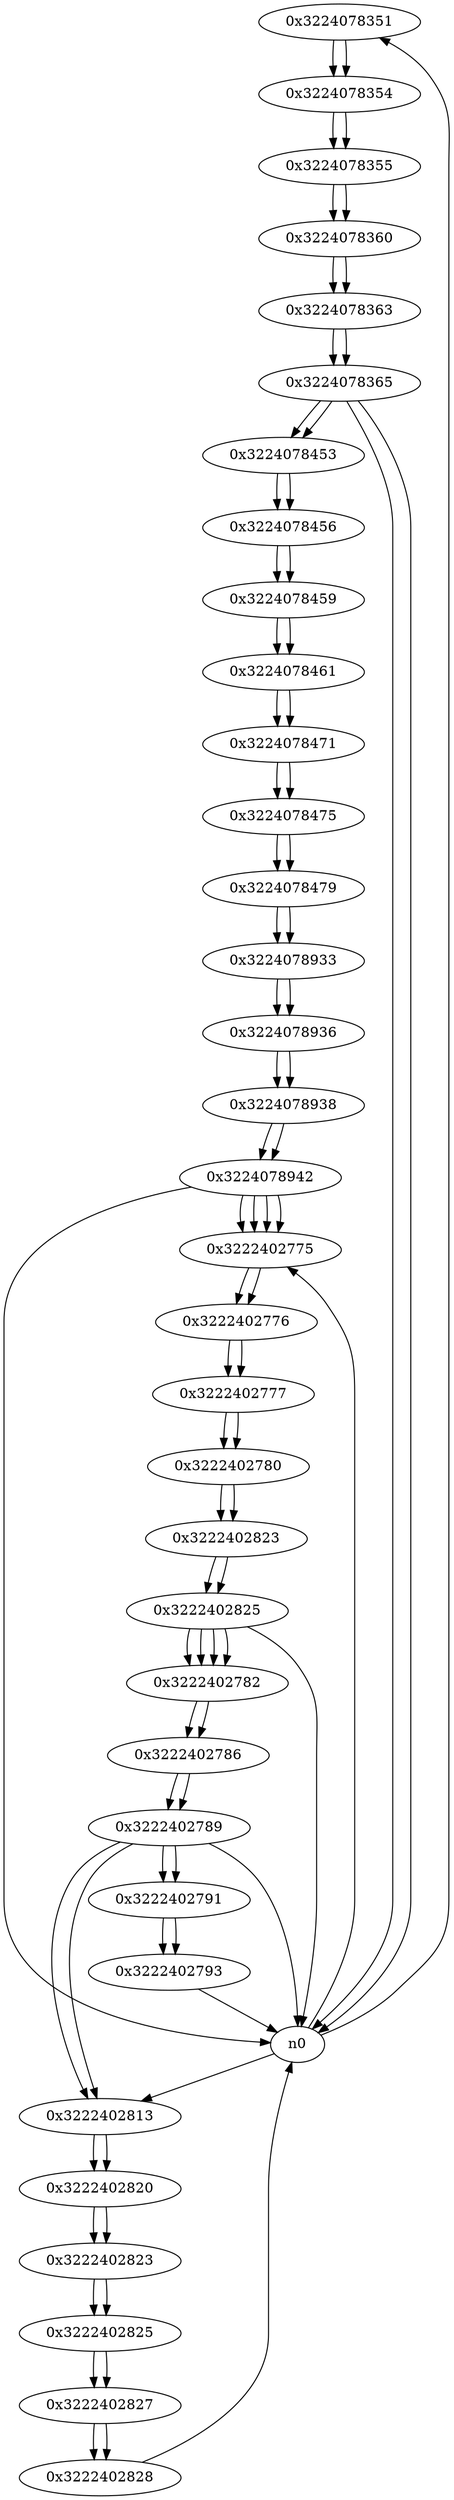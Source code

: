 digraph G{
/* nodes */
  n1 [label="0x3224078351"]
  n2 [label="0x3224078354"]
  n3 [label="0x3224078355"]
  n4 [label="0x3224078360"]
  n5 [label="0x3224078363"]
  n6 [label="0x3224078365"]
  n7 [label="0x3224078453"]
  n8 [label="0x3224078456"]
  n9 [label="0x3224078459"]
  n10 [label="0x3224078461"]
  n11 [label="0x3224078471"]
  n12 [label="0x3224078475"]
  n13 [label="0x3224078479"]
  n14 [label="0x3224078933"]
  n15 [label="0x3224078936"]
  n16 [label="0x3224078938"]
  n17 [label="0x3224078942"]
  n18 [label="0x3222402775"]
  n19 [label="0x3222402776"]
  n20 [label="0x3222402777"]
  n21 [label="0x3222402780"]
  n22 [label="0x3222402823"]
  n23 [label="0x3222402825"]
  n24 [label="0x3222402782"]
  n25 [label="0x3222402786"]
  n26 [label="0x3222402789"]
  n27 [label="0x3222402791"]
  n28 [label="0x3222402793"]
  n29 [label="0x3222402813"]
  n30 [label="0x3222402820"]
  n31 [label="0x3222402823"]
  n32 [label="0x3222402825"]
  n33 [label="0x3222402827"]
  n34 [label="0x3222402828"]
/* edges */
n1 -> n2;
n0 -> n1;
n2 -> n3;
n1 -> n2;
n3 -> n4;
n2 -> n3;
n4 -> n5;
n3 -> n4;
n5 -> n6;
n4 -> n5;
n6 -> n0;
n6 -> n7;
n6 -> n0;
n5 -> n6;
n7 -> n8;
n6 -> n7;
n8 -> n9;
n7 -> n8;
n9 -> n10;
n8 -> n9;
n10 -> n11;
n9 -> n10;
n11 -> n12;
n10 -> n11;
n12 -> n13;
n11 -> n12;
n13 -> n14;
n12 -> n13;
n14 -> n15;
n13 -> n14;
n15 -> n16;
n14 -> n15;
n16 -> n17;
n15 -> n16;
n17 -> n18;
n17 -> n18;
n17 -> n0;
n16 -> n17;
n18 -> n19;
n17 -> n18;
n0 -> n18;
n17 -> n18;
n19 -> n20;
n18 -> n19;
n20 -> n21;
n19 -> n20;
n21 -> n22;
n20 -> n21;
n22 -> n23;
n21 -> n22;
n23 -> n24;
n23 -> n24;
n23 -> n0;
n22 -> n23;
n24 -> n25;
n23 -> n24;
n23 -> n24;
n25 -> n26;
n24 -> n25;
n26 -> n29;
n26 -> n27;
n26 -> n0;
n25 -> n26;
n27 -> n28;
n26 -> n27;
n28 -> n0;
n27 -> n28;
n29 -> n30;
n0 -> n29;
n26 -> n29;
n30 -> n31;
n29 -> n30;
n31 -> n32;
n30 -> n31;
n32 -> n33;
n31 -> n32;
n33 -> n34;
n32 -> n33;
n34 -> n0;
n33 -> n34;
}
